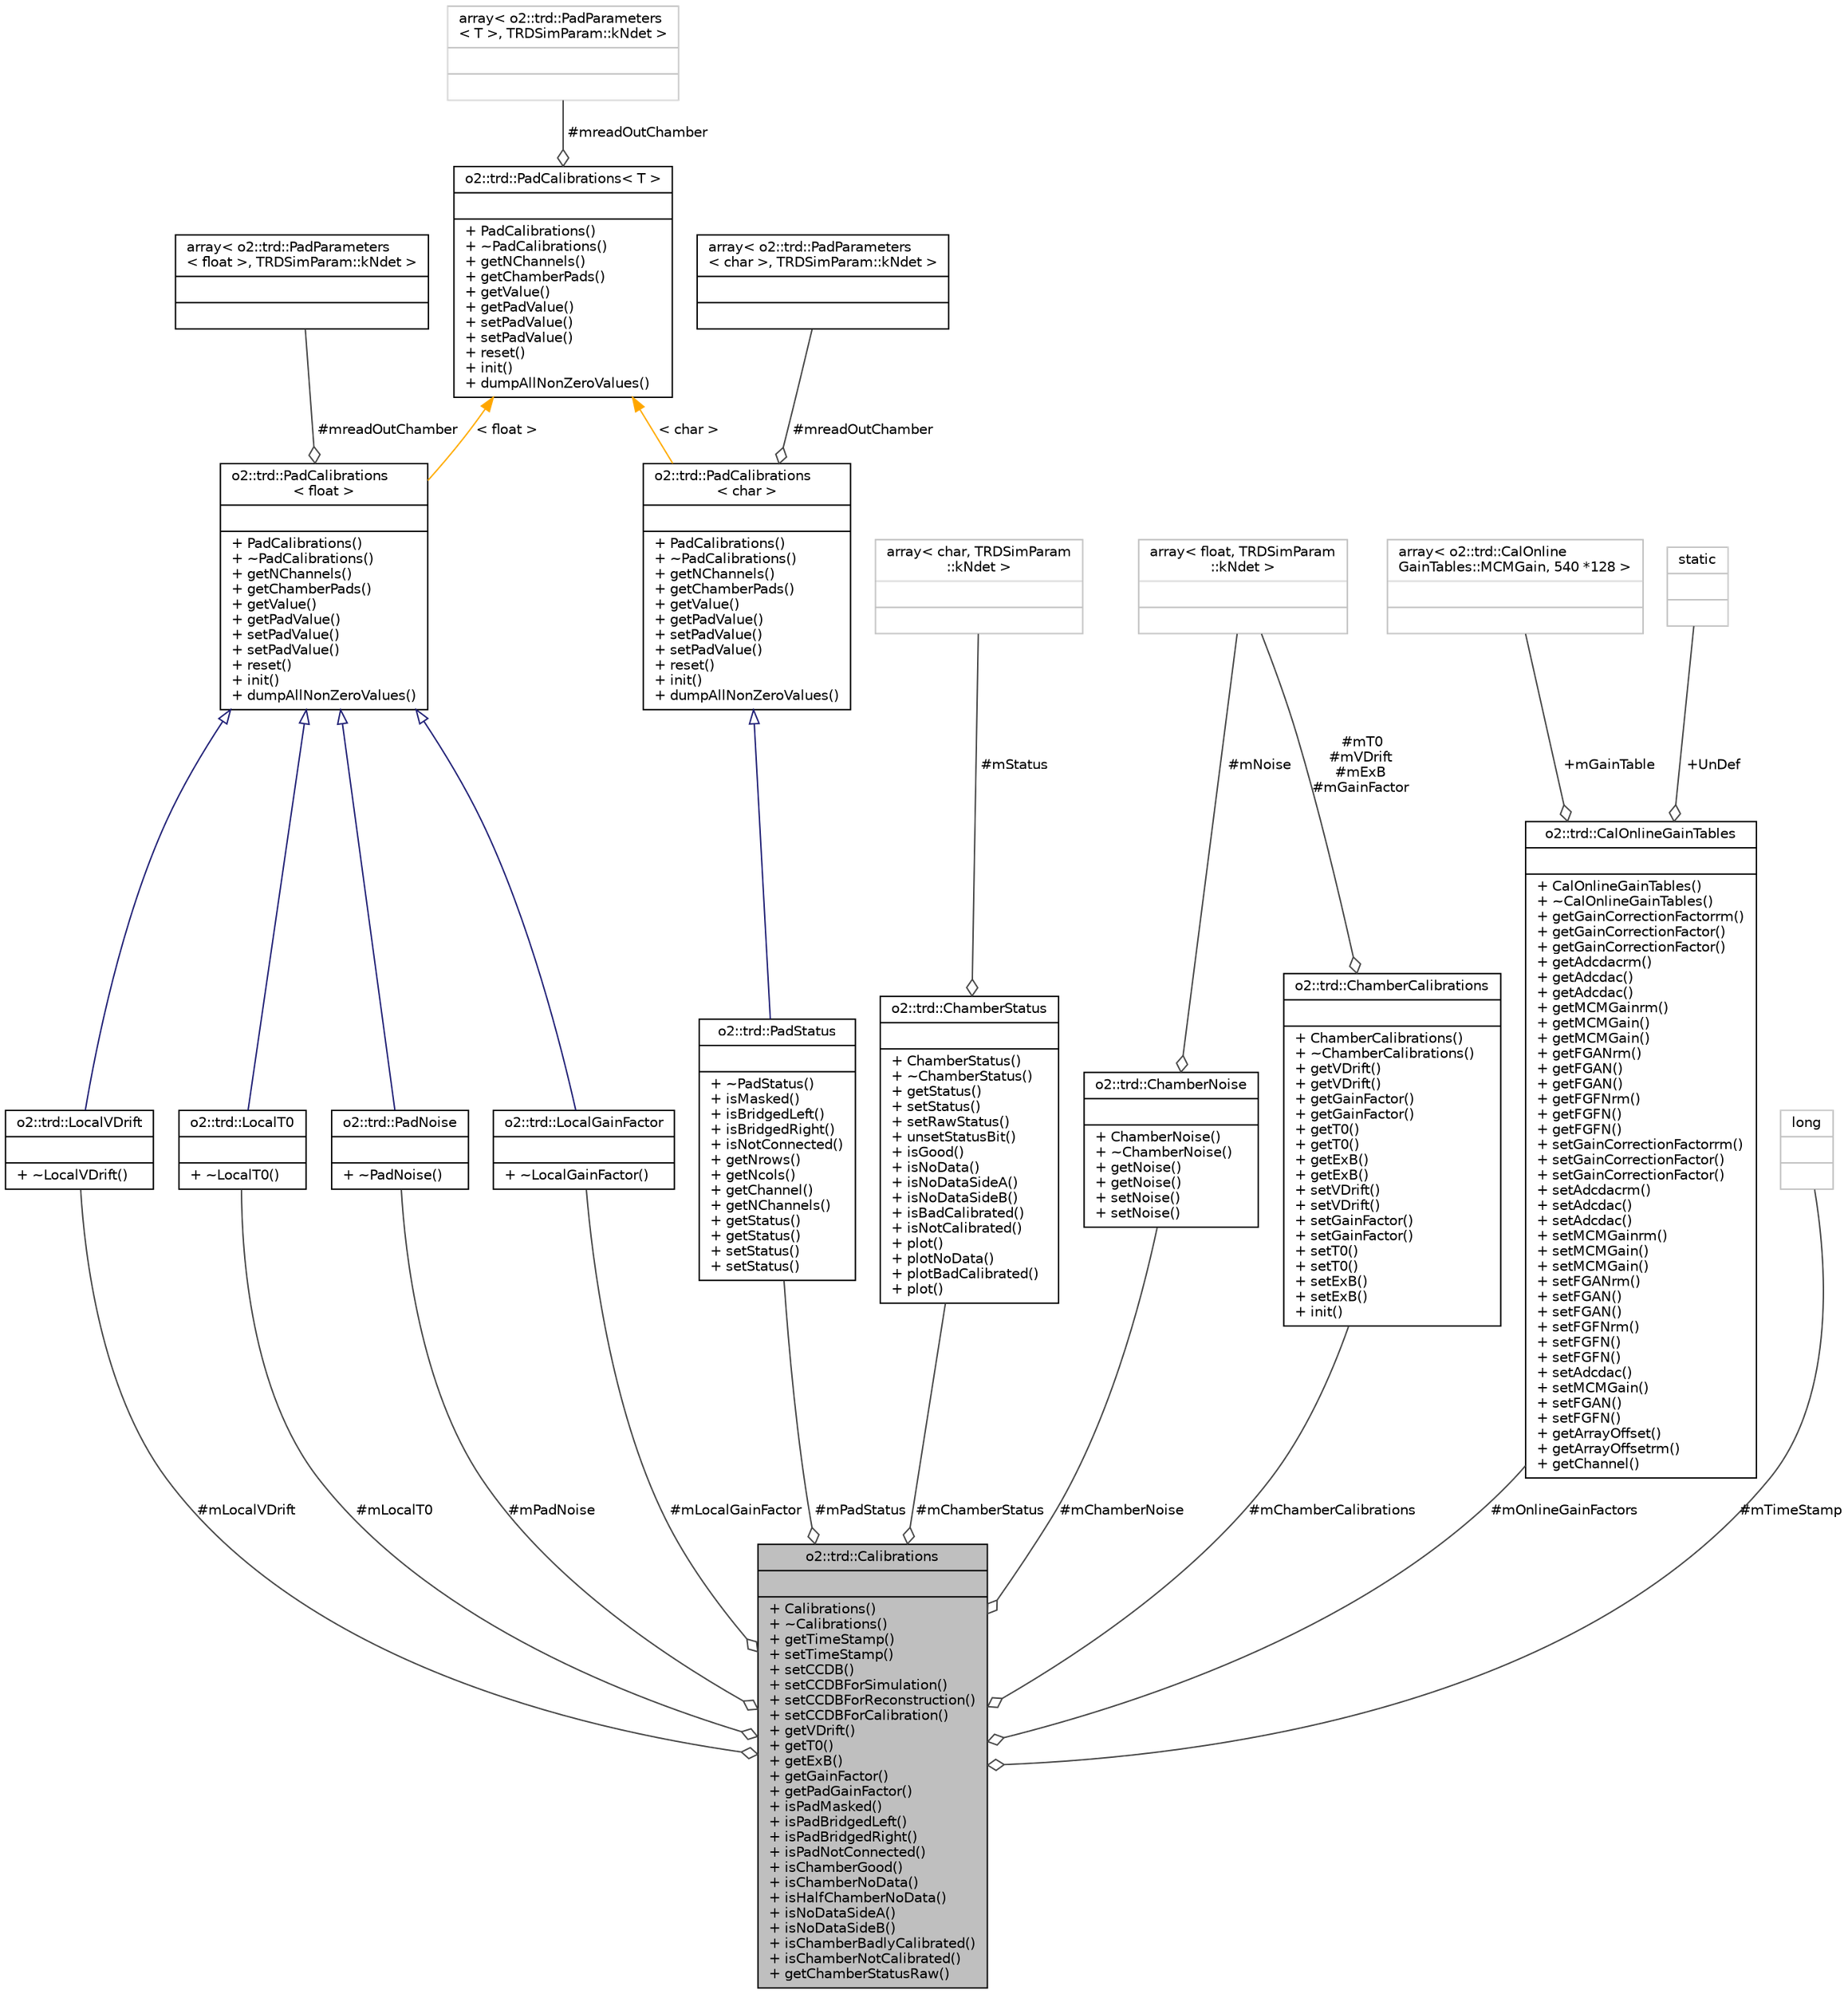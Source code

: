 digraph "o2::trd::Calibrations"
{
 // INTERACTIVE_SVG=YES
  bgcolor="transparent";
  edge [fontname="Helvetica",fontsize="10",labelfontname="Helvetica",labelfontsize="10"];
  node [fontname="Helvetica",fontsize="10",shape=record];
  Node1 [label="{o2::trd::Calibrations\n||+ Calibrations()\l+ ~Calibrations()\l+ getTimeStamp()\l+ setTimeStamp()\l+ setCCDB()\l+ setCCDBForSimulation()\l+ setCCDBForReconstruction()\l+ setCCDBForCalibration()\l+ getVDrift()\l+ getT0()\l+ getExB()\l+ getGainFactor()\l+ getPadGainFactor()\l+ isPadMasked()\l+ isPadBridgedLeft()\l+ isPadBridgedRight()\l+ isPadNotConnected()\l+ isChamberGood()\l+ isChamberNoData()\l+ isHalfChamberNoData()\l+ isNoDataSideA()\l+ isNoDataSideB()\l+ isChamberBadlyCalibrated()\l+ isChamberNotCalibrated()\l+ getChamberStatusRaw()\l}",height=0.2,width=0.4,color="black", fillcolor="grey75", style="filled", fontcolor="black"];
  Node2 -> Node1 [color="grey25",fontsize="10",style="solid",label=" #mPadNoise" ,arrowhead="odiamond",fontname="Helvetica"];
  Node2 [label="{o2::trd::PadNoise\n||+ ~PadNoise()\l}",height=0.2,width=0.4,color="black",URL="$db/d98/classo2_1_1trd_1_1PadNoise.html"];
  Node3 -> Node2 [dir="back",color="midnightblue",fontsize="10",style="solid",arrowtail="onormal",fontname="Helvetica"];
  Node3 [label="{o2::trd::PadCalibrations\l\< float \>\n||+ PadCalibrations()\l+ ~PadCalibrations()\l+ getNChannels()\l+ getChamberPads()\l+ getValue()\l+ getPadValue()\l+ setPadValue()\l+ setPadValue()\l+ reset()\l+ init()\l+ dumpAllNonZeroValues()\l}",height=0.2,width=0.4,color="black",URL="$da/dcc/classo2_1_1trd_1_1PadCalibrations.html"];
  Node4 -> Node3 [color="grey25",fontsize="10",style="solid",label=" #mreadOutChamber" ,arrowhead="odiamond",fontname="Helvetica"];
  Node4 [label="{array\< o2::trd::PadParameters\l\< float \>, TRDSimParam::kNdet \>\n||}",height=0.2,width=0.4,color="black",URL="$d3/d0f/classstd_1_1array_3_01o2_1_1trd_1_1PadParameters_3_01float_01_4_00_01TRDSimParam_1_1kNdet_01_4.html"];
  Node5 -> Node3 [dir="back",color="orange",fontsize="10",style="solid",label=" \< float \>" ,fontname="Helvetica"];
  Node5 [label="{o2::trd::PadCalibrations\< T \>\n||+ PadCalibrations()\l+ ~PadCalibrations()\l+ getNChannels()\l+ getChamberPads()\l+ getValue()\l+ getPadValue()\l+ setPadValue()\l+ setPadValue()\l+ reset()\l+ init()\l+ dumpAllNonZeroValues()\l}",height=0.2,width=0.4,color="black",URL="$da/dcc/classo2_1_1trd_1_1PadCalibrations.html"];
  Node6 -> Node5 [color="grey25",fontsize="10",style="solid",label=" #mreadOutChamber" ,arrowhead="odiamond",fontname="Helvetica"];
  Node6 [label="{array\< o2::trd::PadParameters\l\< T \>, TRDSimParam::kNdet \>\n||}",height=0.2,width=0.4,color="grey75"];
  Node7 -> Node1 [color="grey25",fontsize="10",style="solid",label=" #mChamberStatus" ,arrowhead="odiamond",fontname="Helvetica"];
  Node7 [label="{o2::trd::ChamberStatus\n||+ ChamberStatus()\l+ ~ChamberStatus()\l+ getStatus()\l+ setStatus()\l+ setRawStatus()\l+ unsetStatusBit()\l+ isGood()\l+ isNoData()\l+ isNoDataSideA()\l+ isNoDataSideB()\l+ isBadCalibrated()\l+ isNotCalibrated()\l+ plot()\l+ plotNoData()\l+ plotBadCalibrated()\l+ plot()\l}",height=0.2,width=0.4,color="black",URL="$d6/dff/classo2_1_1trd_1_1ChamberStatus.html"];
  Node8 -> Node7 [color="grey25",fontsize="10",style="solid",label=" #mStatus" ,arrowhead="odiamond",fontname="Helvetica"];
  Node8 [label="{array\< char, TRDSimParam\l::kNdet \>\n||}",height=0.2,width=0.4,color="grey75"];
  Node9 -> Node1 [color="grey25",fontsize="10",style="solid",label=" #mChamberNoise" ,arrowhead="odiamond",fontname="Helvetica"];
  Node9 [label="{o2::trd::ChamberNoise\n||+ ChamberNoise()\l+ ~ChamberNoise()\l+ getNoise()\l+ getNoise()\l+ setNoise()\l+ setNoise()\l}",height=0.2,width=0.4,color="black",URL="$da/d6f/classo2_1_1trd_1_1ChamberNoise.html"];
  Node10 -> Node9 [color="grey25",fontsize="10",style="solid",label=" #mNoise" ,arrowhead="odiamond",fontname="Helvetica"];
  Node10 [label="{array\< float, TRDSimParam\l::kNdet \>\n||}",height=0.2,width=0.4,color="grey75"];
  Node11 -> Node1 [color="grey25",fontsize="10",style="solid",label=" #mLocalGainFactor" ,arrowhead="odiamond",fontname="Helvetica"];
  Node11 [label="{o2::trd::LocalGainFactor\n||+ ~LocalGainFactor()\l}",height=0.2,width=0.4,color="black",URL="$d6/db0/classo2_1_1trd_1_1LocalGainFactor.html"];
  Node3 -> Node11 [dir="back",color="midnightblue",fontsize="10",style="solid",arrowtail="onormal",fontname="Helvetica"];
  Node12 -> Node1 [color="grey25",fontsize="10",style="solid",label=" #mLocalVDrift" ,arrowhead="odiamond",fontname="Helvetica"];
  Node12 [label="{o2::trd::LocalVDrift\n||+ ~LocalVDrift()\l}",height=0.2,width=0.4,color="black",URL="$d9/d2f/classo2_1_1trd_1_1LocalVDrift.html"];
  Node3 -> Node12 [dir="back",color="midnightblue",fontsize="10",style="solid",arrowtail="onormal",fontname="Helvetica"];
  Node13 -> Node1 [color="grey25",fontsize="10",style="solid",label=" #mChamberCalibrations" ,arrowhead="odiamond",fontname="Helvetica"];
  Node13 [label="{o2::trd::ChamberCalibrations\n||+ ChamberCalibrations()\l+ ~ChamberCalibrations()\l+ getVDrift()\l+ getVDrift()\l+ getGainFactor()\l+ getGainFactor()\l+ getT0()\l+ getT0()\l+ getExB()\l+ getExB()\l+ setVDrift()\l+ setVDrift()\l+ setGainFactor()\l+ setGainFactor()\l+ setT0()\l+ setT0()\l+ setExB()\l+ setExB()\l+ init()\l}",height=0.2,width=0.4,color="black",URL="$da/d79/classo2_1_1trd_1_1ChamberCalibrations.html"];
  Node10 -> Node13 [color="grey25",fontsize="10",style="solid",label=" #mT0\n#mVDrift\n#mExB\n#mGainFactor" ,arrowhead="odiamond",fontname="Helvetica"];
  Node14 -> Node1 [color="grey25",fontsize="10",style="solid",label=" #mOnlineGainFactors" ,arrowhead="odiamond",fontname="Helvetica"];
  Node14 [label="{o2::trd::CalOnlineGainTables\n||+ CalOnlineGainTables()\l+ ~CalOnlineGainTables()\l+ getGainCorrectionFactorrm()\l+ getGainCorrectionFactor()\l+ getGainCorrectionFactor()\l+ getAdcdacrm()\l+ getAdcdac()\l+ getAdcdac()\l+ getMCMGainrm()\l+ getMCMGain()\l+ getMCMGain()\l+ getFGANrm()\l+ getFGAN()\l+ getFGAN()\l+ getFGFNrm()\l+ getFGFN()\l+ getFGFN()\l+ setGainCorrectionFactorrm()\l+ setGainCorrectionFactor()\l+ setGainCorrectionFactor()\l+ setAdcdacrm()\l+ setAdcdac()\l+ setAdcdac()\l+ setMCMGainrm()\l+ setMCMGain()\l+ setMCMGain()\l+ setFGANrm()\l+ setFGAN()\l+ setFGAN()\l+ setFGFNrm()\l+ setFGFN()\l+ setFGFN()\l+ setAdcdac()\l+ setMCMGain()\l+ setFGAN()\l+ setFGFN()\l+ getArrayOffset()\l+ getArrayOffsetrm()\l+ getChannel()\l}",height=0.2,width=0.4,color="black",URL="$d1/dd4/classo2_1_1trd_1_1CalOnlineGainTables.html"];
  Node15 -> Node14 [color="grey25",fontsize="10",style="solid",label=" +mGainTable" ,arrowhead="odiamond",fontname="Helvetica"];
  Node15 [label="{array\< o2::trd::CalOnline\lGainTables::MCMGain, 540 *128 \>\n||}",height=0.2,width=0.4,color="grey75"];
  Node16 -> Node14 [color="grey25",fontsize="10",style="solid",label=" +UnDef" ,arrowhead="odiamond",fontname="Helvetica"];
  Node16 [label="{static\n||}",height=0.2,width=0.4,color="grey75"];
  Node17 -> Node1 [color="grey25",fontsize="10",style="solid",label=" #mLocalT0" ,arrowhead="odiamond",fontname="Helvetica"];
  Node17 [label="{o2::trd::LocalT0\n||+ ~LocalT0()\l}",height=0.2,width=0.4,color="black",URL="$d5/d64/classo2_1_1trd_1_1LocalT0.html"];
  Node3 -> Node17 [dir="back",color="midnightblue",fontsize="10",style="solid",arrowtail="onormal",fontname="Helvetica"];
  Node18 -> Node1 [color="grey25",fontsize="10",style="solid",label=" #mTimeStamp" ,arrowhead="odiamond",fontname="Helvetica"];
  Node18 [label="{long\n||}",height=0.2,width=0.4,color="grey75"];
  Node19 -> Node1 [color="grey25",fontsize="10",style="solid",label=" #mPadStatus" ,arrowhead="odiamond",fontname="Helvetica"];
  Node19 [label="{o2::trd::PadStatus\n||+ ~PadStatus()\l+ isMasked()\l+ isBridgedLeft()\l+ isBridgedRight()\l+ isNotConnected()\l+ getNrows()\l+ getNcols()\l+ getChannel()\l+ getNChannels()\l+ getStatus()\l+ getStatus()\l+ setStatus()\l+ setStatus()\l}",height=0.2,width=0.4,color="black",URL="$d9/dce/classo2_1_1trd_1_1PadStatus.html"];
  Node20 -> Node19 [dir="back",color="midnightblue",fontsize="10",style="solid",arrowtail="onormal",fontname="Helvetica"];
  Node20 [label="{o2::trd::PadCalibrations\l\< char \>\n||+ PadCalibrations()\l+ ~PadCalibrations()\l+ getNChannels()\l+ getChamberPads()\l+ getValue()\l+ getPadValue()\l+ setPadValue()\l+ setPadValue()\l+ reset()\l+ init()\l+ dumpAllNonZeroValues()\l}",height=0.2,width=0.4,color="black",URL="$da/dcc/classo2_1_1trd_1_1PadCalibrations.html"];
  Node21 -> Node20 [color="grey25",fontsize="10",style="solid",label=" #mreadOutChamber" ,arrowhead="odiamond",fontname="Helvetica"];
  Node21 [label="{array\< o2::trd::PadParameters\l\< char \>, TRDSimParam::kNdet \>\n||}",height=0.2,width=0.4,color="black",URL="$dc/d39/classstd_1_1array_3_01o2_1_1trd_1_1PadParameters_3_01char_01_4_00_01TRDSimParam_1_1kNdet_01_4.html"];
  Node5 -> Node20 [dir="back",color="orange",fontsize="10",style="solid",label=" \< char \>" ,fontname="Helvetica"];
}
